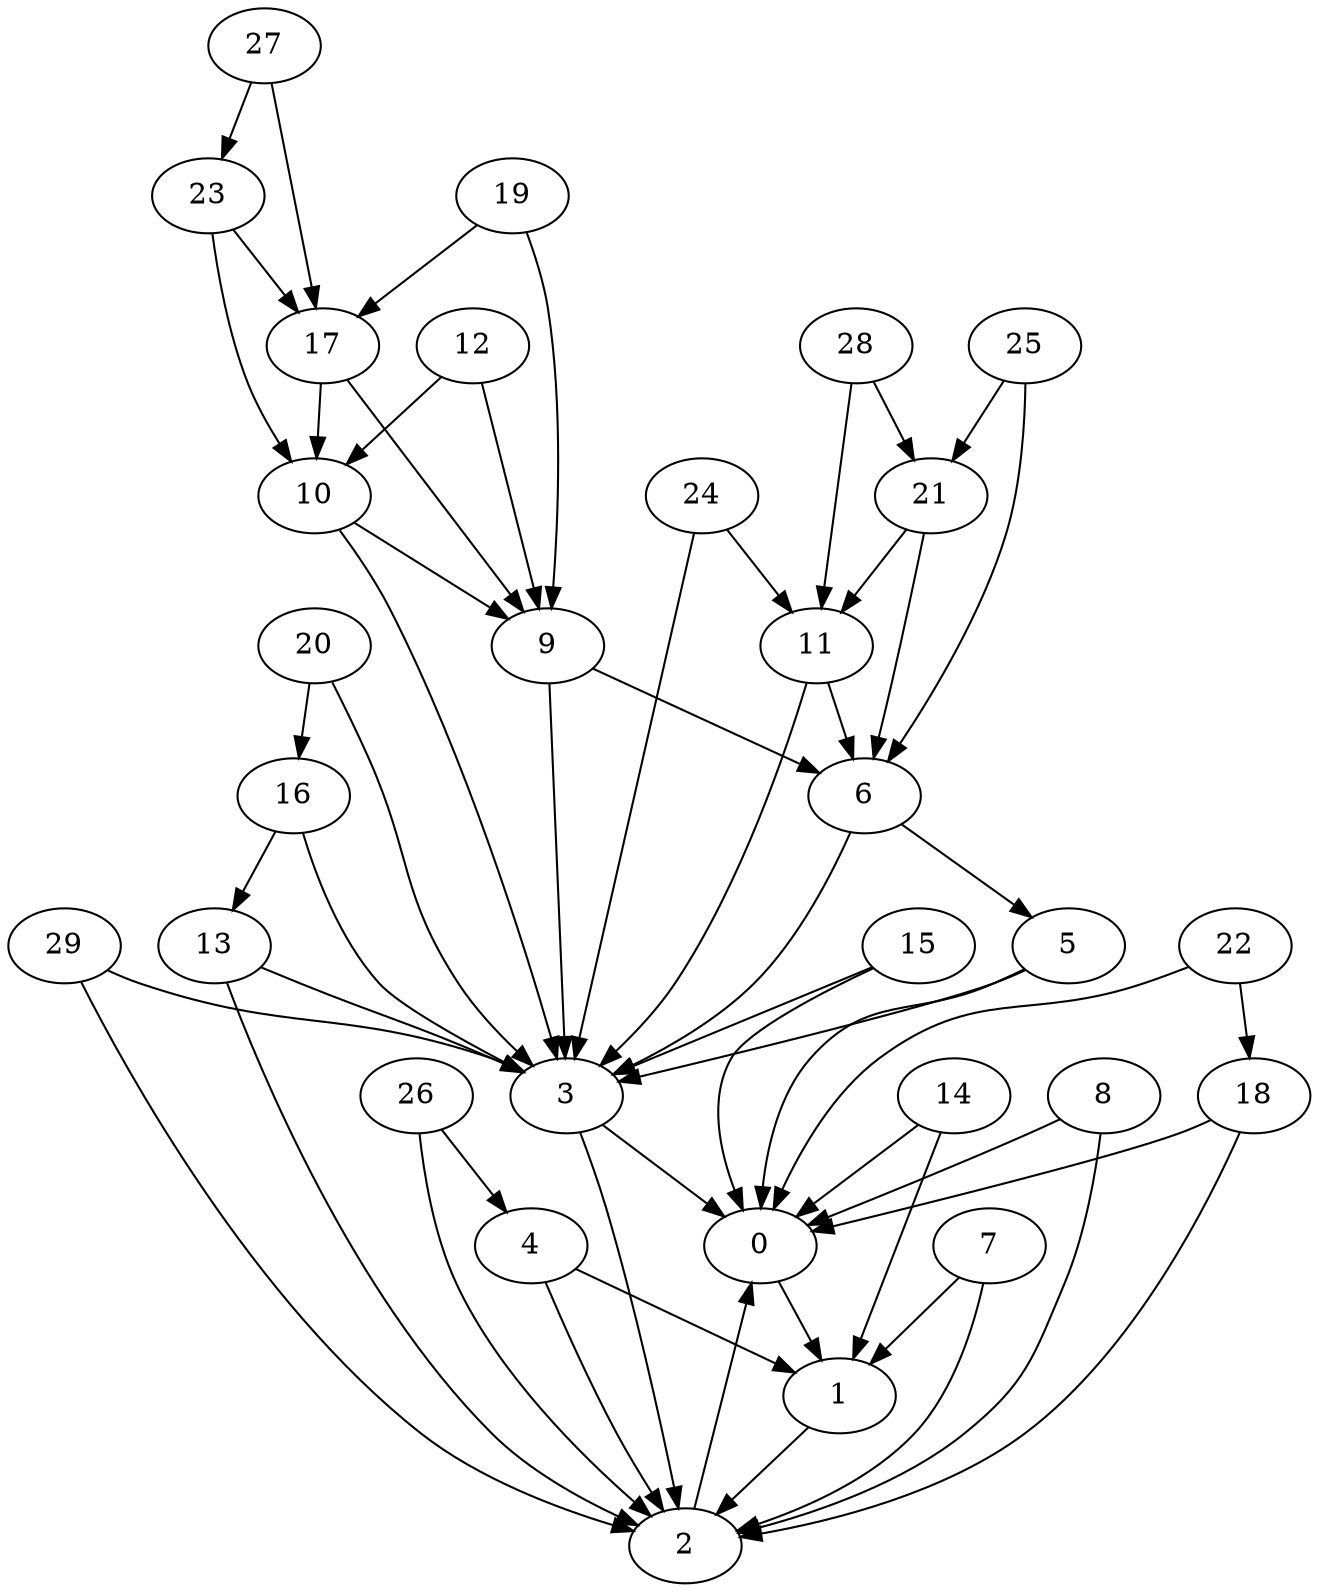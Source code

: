 digraph {
	0 [label=0]
	1 [label=1]
	2 [label=2]
	3 [label=3]
	4 [label=4]
	5 [label=5]
	6 [label=6]
	7 [label=7]
	8 [label=8]
	9 [label=9]
	10 [label=10]
	11 [label=11]
	12 [label=12]
	13 [label=13]
	14 [label=14]
	15 [label=15]
	16 [label=16]
	17 [label=17]
	18 [label=18]
	19 [label=19]
	20 [label=20]
	21 [label=21]
	22 [label=22]
	23 [label=23]
	24 [label=24]
	25 [label=25]
	26 [label=26]
	27 [label=27]
	28 [label=28]
	29 [label=29]
	0 -> 1
	1 -> 2
	2 -> 0
	3 -> 2
	3 -> 0
	4 -> 1
	4 -> 2
	5 -> 3
	5 -> 0
	6 -> 5
	6 -> 3
	7 -> 1
	7 -> 2
	8 -> 2
	8 -> 0
	9 -> 6
	9 -> 3
	10 -> 9
	10 -> 3
	11 -> 6
	11 -> 3
	12 -> 10
	12 -> 9
	13 -> 3
	13 -> 2
	14 -> 0
	14 -> 1
	15 -> 3
	15 -> 0
	16 -> 13
	16 -> 3
	17 -> 10
	17 -> 9
	18 -> 2
	18 -> 0
	19 -> 17
	19 -> 9
	20 -> 16
	20 -> 3
	21 -> 11
	21 -> 6
	22 -> 18
	22 -> 0
	23 -> 17
	23 -> 10
	24 -> 11
	24 -> 3
	25 -> 21
	25 -> 6
	26 -> 4
	26 -> 2
	27 -> 23
	27 -> 17
	28 -> 21
	28 -> 11
	29 -> 3
	29 -> 2
}